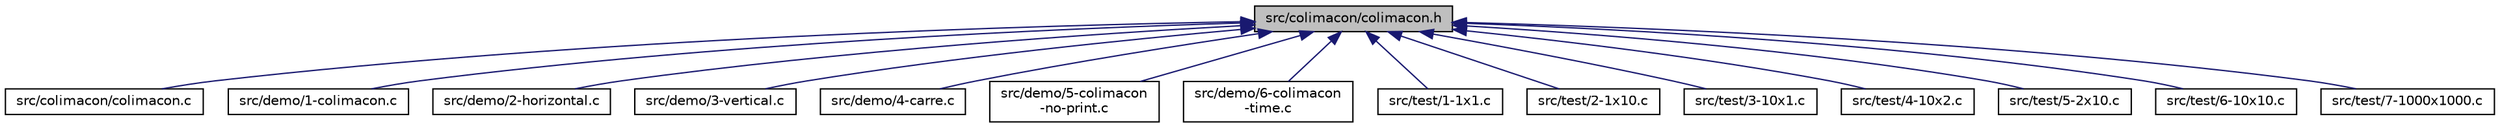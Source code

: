 digraph "src/colimacon/colimacon.h"
{
  edge [fontname="Helvetica",fontsize="10",labelfontname="Helvetica",labelfontsize="10"];
  node [fontname="Helvetica",fontsize="10",shape=record];
  Node1 [label="src/colimacon/colimacon.h",height=0.2,width=0.4,color="black", fillcolor="grey75", style="filled", fontcolor="black"];
  Node1 -> Node2 [dir="back",color="midnightblue",fontsize="10",style="solid"];
  Node2 [label="src/colimacon/colimacon.c",height=0.2,width=0.4,color="black", fillcolor="white", style="filled",URL="$colimacon_8c.html"];
  Node1 -> Node3 [dir="back",color="midnightblue",fontsize="10",style="solid"];
  Node3 [label="src/demo/1-colimacon.c",height=0.2,width=0.4,color="black", fillcolor="white", style="filled",URL="$1-colimacon_8c.html"];
  Node1 -> Node4 [dir="back",color="midnightblue",fontsize="10",style="solid"];
  Node4 [label="src/demo/2-horizontal.c",height=0.2,width=0.4,color="black", fillcolor="white", style="filled",URL="$2-horizontal_8c.html"];
  Node1 -> Node5 [dir="back",color="midnightblue",fontsize="10",style="solid"];
  Node5 [label="src/demo/3-vertical.c",height=0.2,width=0.4,color="black", fillcolor="white", style="filled",URL="$3-vertical_8c.html"];
  Node1 -> Node6 [dir="back",color="midnightblue",fontsize="10",style="solid"];
  Node6 [label="src/demo/4-carre.c",height=0.2,width=0.4,color="black", fillcolor="white", style="filled",URL="$4-carre_8c.html"];
  Node1 -> Node7 [dir="back",color="midnightblue",fontsize="10",style="solid"];
  Node7 [label="src/demo/5-colimacon\l-no-print.c",height=0.2,width=0.4,color="black", fillcolor="white", style="filled",URL="$5-colimacon-no-print_8c.html"];
  Node1 -> Node8 [dir="back",color="midnightblue",fontsize="10",style="solid"];
  Node8 [label="src/demo/6-colimacon\l-time.c",height=0.2,width=0.4,color="black", fillcolor="white", style="filled",URL="$6-colimacon-time_8c.html"];
  Node1 -> Node9 [dir="back",color="midnightblue",fontsize="10",style="solid"];
  Node9 [label="src/test/1-1x1.c",height=0.2,width=0.4,color="black", fillcolor="white", style="filled",URL="$1-1x1_8c.html"];
  Node1 -> Node10 [dir="back",color="midnightblue",fontsize="10",style="solid"];
  Node10 [label="src/test/2-1x10.c",height=0.2,width=0.4,color="black", fillcolor="white", style="filled",URL="$2-1x10_8c.html"];
  Node1 -> Node11 [dir="back",color="midnightblue",fontsize="10",style="solid"];
  Node11 [label="src/test/3-10x1.c",height=0.2,width=0.4,color="black", fillcolor="white", style="filled",URL="$3-10x1_8c.html"];
  Node1 -> Node12 [dir="back",color="midnightblue",fontsize="10",style="solid"];
  Node12 [label="src/test/4-10x2.c",height=0.2,width=0.4,color="black", fillcolor="white", style="filled",URL="$4-10x2_8c.html"];
  Node1 -> Node13 [dir="back",color="midnightblue",fontsize="10",style="solid"];
  Node13 [label="src/test/5-2x10.c",height=0.2,width=0.4,color="black", fillcolor="white", style="filled",URL="$5-2x10_8c.html"];
  Node1 -> Node14 [dir="back",color="midnightblue",fontsize="10",style="solid"];
  Node14 [label="src/test/6-10x10.c",height=0.2,width=0.4,color="black", fillcolor="white", style="filled",URL="$6-10x10_8c.html"];
  Node1 -> Node15 [dir="back",color="midnightblue",fontsize="10",style="solid"];
  Node15 [label="src/test/7-1000x1000.c",height=0.2,width=0.4,color="black", fillcolor="white", style="filled",URL="$7-1000x1000_8c.html"];
}
